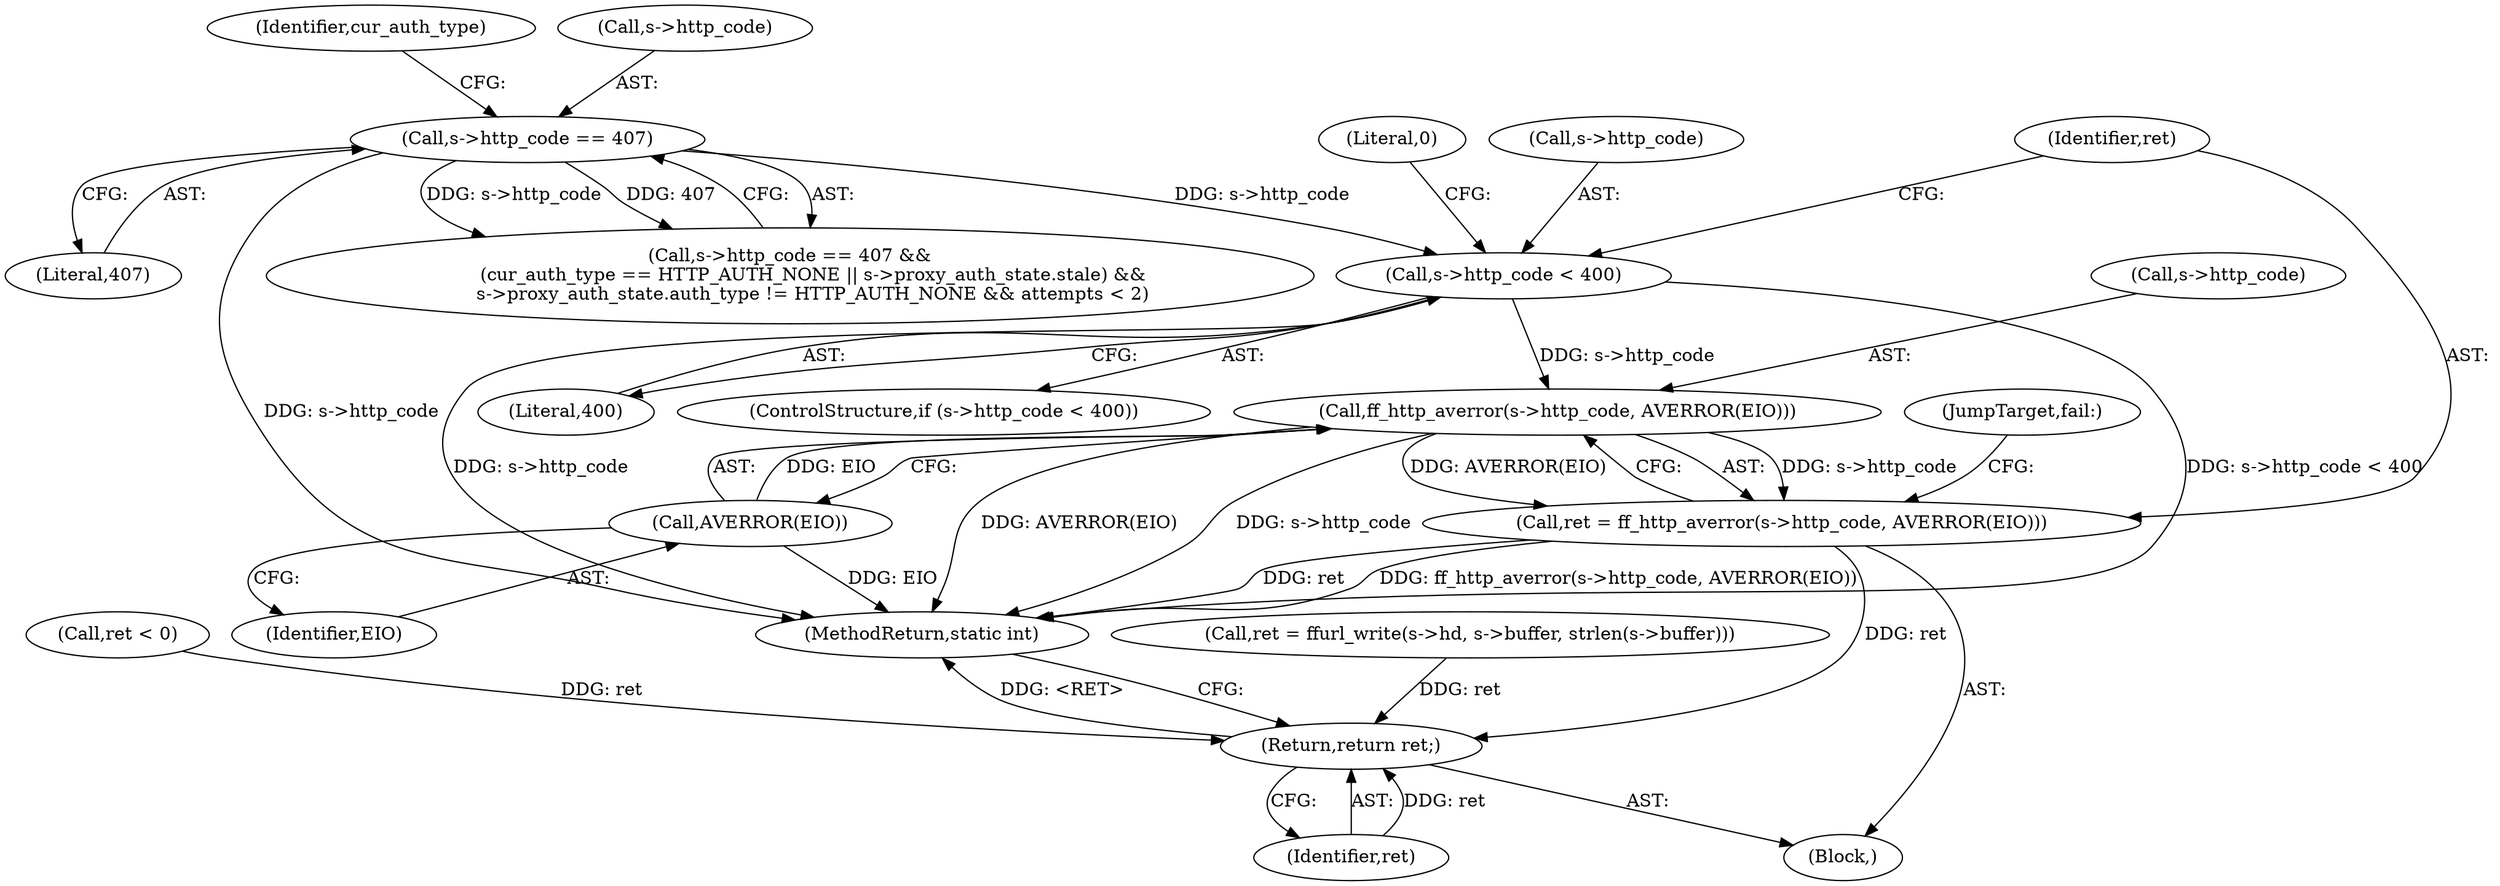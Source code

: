 digraph "0_FFmpeg_2a05c8f813de6f2278827734bf8102291e7484aa_2@pointer" {
"1000356" [label="(Call,ff_http_averror(s->http_code, AVERROR(EIO)))"];
"1000347" [label="(Call,s->http_code < 400)"];
"1000313" [label="(Call,s->http_code == 407)"];
"1000360" [label="(Call,AVERROR(EIO))"];
"1000354" [label="(Call,ret = ff_http_averror(s->http_code, AVERROR(EIO)))"];
"1000365" [label="(Return,return ret;)"];
"1000317" [label="(Literal,407)"];
"1000367" [label="(MethodReturn,static int)"];
"1000354" [label="(Call,ret = ff_http_averror(s->http_code, AVERROR(EIO)))"];
"1000353" [label="(Literal,0)"];
"1000321" [label="(Identifier,cur_auth_type)"];
"1000312" [label="(Call,s->http_code == 407 &&\n        (cur_auth_type == HTTP_AUTH_NONE || s->proxy_auth_state.stale) &&\n        s->proxy_auth_state.auth_type != HTTP_AUTH_NONE && attempts < 2)"];
"1000366" [label="(Identifier,ret)"];
"1000305" [label="(Call,ret < 0)"];
"1000348" [label="(Call,s->http_code)"];
"1000355" [label="(Identifier,ret)"];
"1000365" [label="(Return,return ret;)"];
"1000346" [label="(ControlStructure,if (s->http_code < 400))"];
"1000351" [label="(Literal,400)"];
"1000357" [label="(Call,s->http_code)"];
"1000313" [label="(Call,s->http_code == 407)"];
"1000347" [label="(Call,s->http_code < 400)"];
"1000356" [label="(Call,ff_http_averror(s->http_code, AVERROR(EIO)))"];
"1000314" [label="(Call,s->http_code)"];
"1000362" [label="(JumpTarget,fail:)"];
"1000105" [label="(Block,)"];
"1000361" [label="(Identifier,EIO)"];
"1000252" [label="(Call,ret = ffurl_write(s->hd, s->buffer, strlen(s->buffer)))"];
"1000360" [label="(Call,AVERROR(EIO))"];
"1000356" -> "1000354"  [label="AST: "];
"1000356" -> "1000360"  [label="CFG: "];
"1000357" -> "1000356"  [label="AST: "];
"1000360" -> "1000356"  [label="AST: "];
"1000354" -> "1000356"  [label="CFG: "];
"1000356" -> "1000367"  [label="DDG: s->http_code"];
"1000356" -> "1000367"  [label="DDG: AVERROR(EIO)"];
"1000356" -> "1000354"  [label="DDG: s->http_code"];
"1000356" -> "1000354"  [label="DDG: AVERROR(EIO)"];
"1000347" -> "1000356"  [label="DDG: s->http_code"];
"1000360" -> "1000356"  [label="DDG: EIO"];
"1000347" -> "1000346"  [label="AST: "];
"1000347" -> "1000351"  [label="CFG: "];
"1000348" -> "1000347"  [label="AST: "];
"1000351" -> "1000347"  [label="AST: "];
"1000353" -> "1000347"  [label="CFG: "];
"1000355" -> "1000347"  [label="CFG: "];
"1000347" -> "1000367"  [label="DDG: s->http_code"];
"1000347" -> "1000367"  [label="DDG: s->http_code < 400"];
"1000313" -> "1000347"  [label="DDG: s->http_code"];
"1000313" -> "1000312"  [label="AST: "];
"1000313" -> "1000317"  [label="CFG: "];
"1000314" -> "1000313"  [label="AST: "];
"1000317" -> "1000313"  [label="AST: "];
"1000321" -> "1000313"  [label="CFG: "];
"1000312" -> "1000313"  [label="CFG: "];
"1000313" -> "1000367"  [label="DDG: s->http_code"];
"1000313" -> "1000312"  [label="DDG: s->http_code"];
"1000313" -> "1000312"  [label="DDG: 407"];
"1000360" -> "1000361"  [label="CFG: "];
"1000361" -> "1000360"  [label="AST: "];
"1000360" -> "1000367"  [label="DDG: EIO"];
"1000354" -> "1000105"  [label="AST: "];
"1000355" -> "1000354"  [label="AST: "];
"1000362" -> "1000354"  [label="CFG: "];
"1000354" -> "1000367"  [label="DDG: ff_http_averror(s->http_code, AVERROR(EIO))"];
"1000354" -> "1000367"  [label="DDG: ret"];
"1000354" -> "1000365"  [label="DDG: ret"];
"1000365" -> "1000105"  [label="AST: "];
"1000365" -> "1000366"  [label="CFG: "];
"1000366" -> "1000365"  [label="AST: "];
"1000367" -> "1000365"  [label="CFG: "];
"1000365" -> "1000367"  [label="DDG: <RET>"];
"1000366" -> "1000365"  [label="DDG: ret"];
"1000252" -> "1000365"  [label="DDG: ret"];
"1000305" -> "1000365"  [label="DDG: ret"];
}
